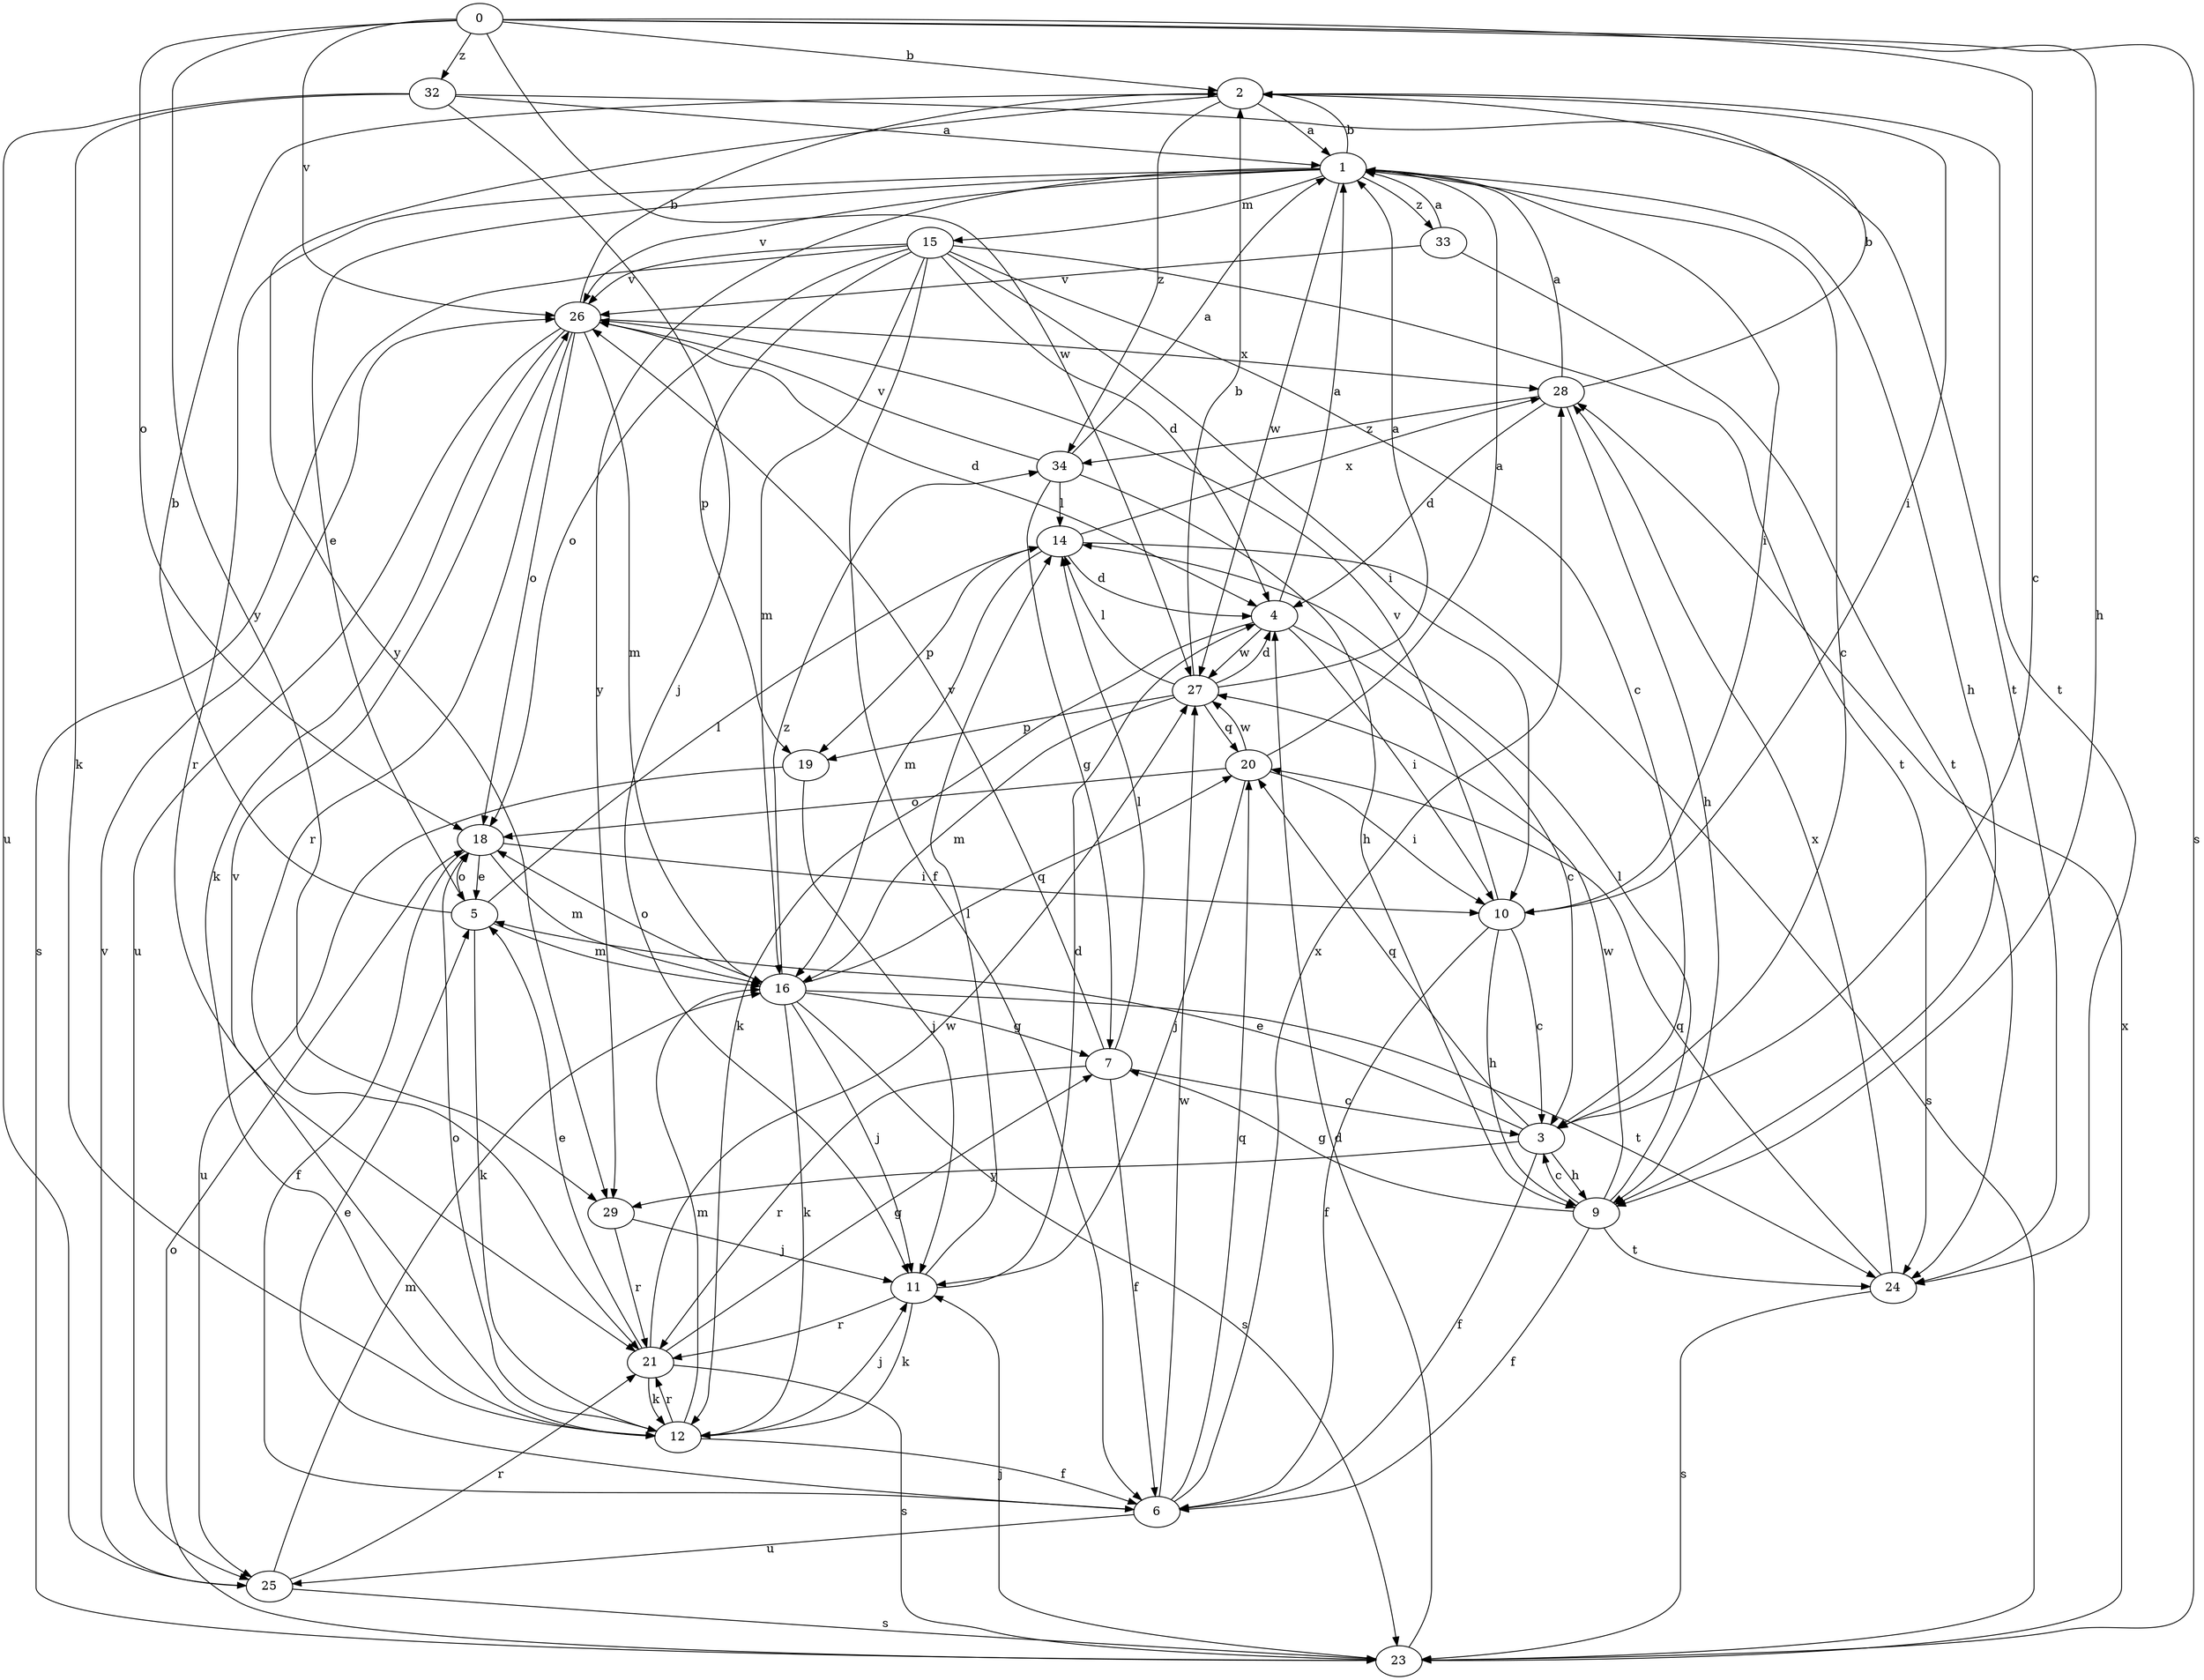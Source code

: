 strict digraph  {
0;
1;
2;
3;
4;
5;
6;
7;
9;
10;
11;
12;
14;
15;
16;
18;
19;
20;
21;
23;
24;
25;
26;
27;
28;
29;
32;
33;
34;
0 -> 2  [label=b];
0 -> 3  [label=c];
0 -> 9  [label=h];
0 -> 18  [label=o];
0 -> 23  [label=s];
0 -> 26  [label=v];
0 -> 27  [label=w];
0 -> 29  [label=y];
0 -> 32  [label=z];
1 -> 2  [label=b];
1 -> 3  [label=c];
1 -> 5  [label=e];
1 -> 9  [label=h];
1 -> 10  [label=i];
1 -> 15  [label=m];
1 -> 21  [label=r];
1 -> 26  [label=v];
1 -> 27  [label=w];
1 -> 29  [label=y];
1 -> 33  [label=z];
2 -> 1  [label=a];
2 -> 10  [label=i];
2 -> 24  [label=t];
2 -> 29  [label=y];
2 -> 34  [label=z];
3 -> 5  [label=e];
3 -> 6  [label=f];
3 -> 9  [label=h];
3 -> 20  [label=q];
3 -> 29  [label=y];
4 -> 1  [label=a];
4 -> 3  [label=c];
4 -> 10  [label=i];
4 -> 12  [label=k];
4 -> 27  [label=w];
5 -> 2  [label=b];
5 -> 12  [label=k];
5 -> 14  [label=l];
5 -> 16  [label=m];
5 -> 18  [label=o];
6 -> 5  [label=e];
6 -> 20  [label=q];
6 -> 25  [label=u];
6 -> 27  [label=w];
6 -> 28  [label=x];
7 -> 3  [label=c];
7 -> 6  [label=f];
7 -> 14  [label=l];
7 -> 21  [label=r];
7 -> 26  [label=v];
9 -> 3  [label=c];
9 -> 6  [label=f];
9 -> 7  [label=g];
9 -> 14  [label=l];
9 -> 24  [label=t];
9 -> 27  [label=w];
10 -> 3  [label=c];
10 -> 6  [label=f];
10 -> 9  [label=h];
10 -> 26  [label=v];
11 -> 4  [label=d];
11 -> 12  [label=k];
11 -> 14  [label=l];
11 -> 21  [label=r];
12 -> 6  [label=f];
12 -> 11  [label=j];
12 -> 16  [label=m];
12 -> 18  [label=o];
12 -> 21  [label=r];
12 -> 26  [label=v];
14 -> 4  [label=d];
14 -> 16  [label=m];
14 -> 19  [label=p];
14 -> 23  [label=s];
14 -> 28  [label=x];
15 -> 3  [label=c];
15 -> 4  [label=d];
15 -> 6  [label=f];
15 -> 10  [label=i];
15 -> 16  [label=m];
15 -> 18  [label=o];
15 -> 19  [label=p];
15 -> 23  [label=s];
15 -> 24  [label=t];
15 -> 26  [label=v];
16 -> 7  [label=g];
16 -> 11  [label=j];
16 -> 12  [label=k];
16 -> 18  [label=o];
16 -> 20  [label=q];
16 -> 23  [label=s];
16 -> 24  [label=t];
16 -> 34  [label=z];
18 -> 5  [label=e];
18 -> 6  [label=f];
18 -> 10  [label=i];
18 -> 16  [label=m];
19 -> 11  [label=j];
19 -> 25  [label=u];
20 -> 1  [label=a];
20 -> 10  [label=i];
20 -> 11  [label=j];
20 -> 18  [label=o];
20 -> 27  [label=w];
21 -> 5  [label=e];
21 -> 7  [label=g];
21 -> 12  [label=k];
21 -> 23  [label=s];
21 -> 27  [label=w];
23 -> 4  [label=d];
23 -> 11  [label=j];
23 -> 18  [label=o];
23 -> 28  [label=x];
24 -> 20  [label=q];
24 -> 23  [label=s];
24 -> 28  [label=x];
25 -> 16  [label=m];
25 -> 21  [label=r];
25 -> 23  [label=s];
25 -> 26  [label=v];
26 -> 2  [label=b];
26 -> 4  [label=d];
26 -> 12  [label=k];
26 -> 16  [label=m];
26 -> 18  [label=o];
26 -> 21  [label=r];
26 -> 25  [label=u];
26 -> 28  [label=x];
27 -> 1  [label=a];
27 -> 2  [label=b];
27 -> 4  [label=d];
27 -> 14  [label=l];
27 -> 16  [label=m];
27 -> 19  [label=p];
27 -> 20  [label=q];
28 -> 1  [label=a];
28 -> 2  [label=b];
28 -> 4  [label=d];
28 -> 9  [label=h];
28 -> 34  [label=z];
29 -> 11  [label=j];
29 -> 21  [label=r];
32 -> 1  [label=a];
32 -> 11  [label=j];
32 -> 12  [label=k];
32 -> 24  [label=t];
32 -> 25  [label=u];
33 -> 1  [label=a];
33 -> 24  [label=t];
33 -> 26  [label=v];
34 -> 1  [label=a];
34 -> 7  [label=g];
34 -> 9  [label=h];
34 -> 14  [label=l];
34 -> 26  [label=v];
}
